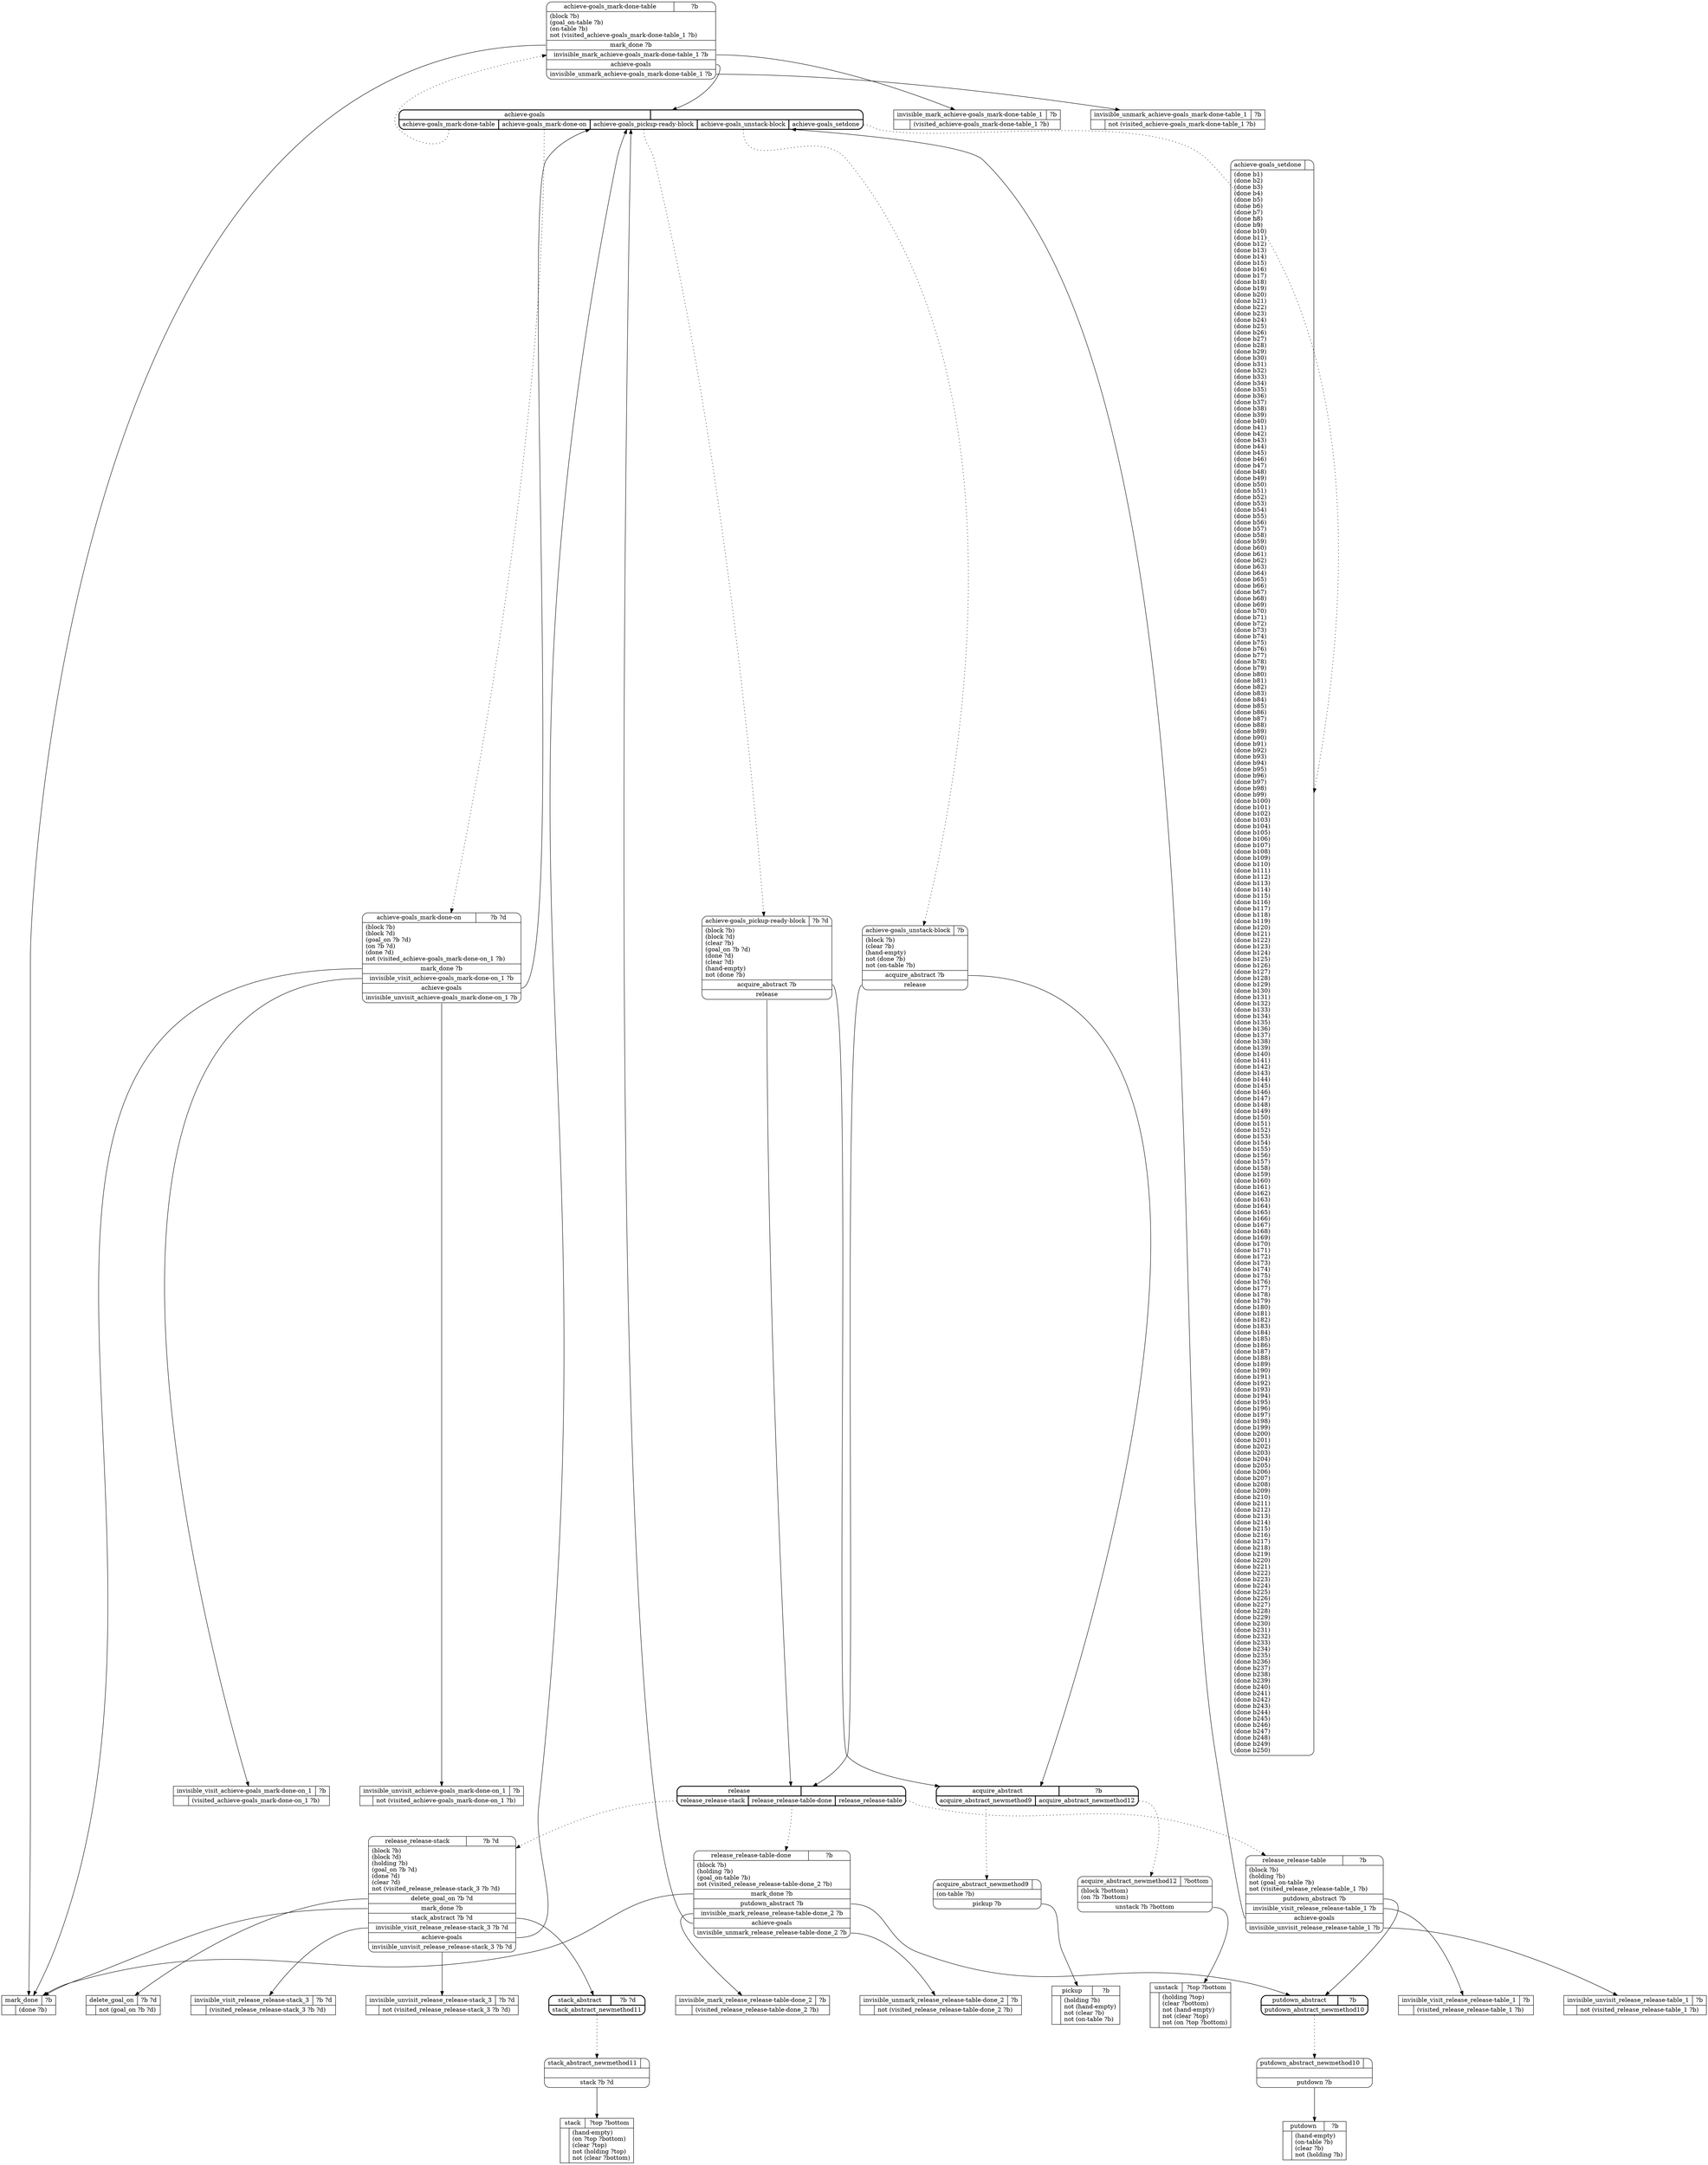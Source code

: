 // Generated by Hype
digraph "blocks" {
  nodesep=1
  ranksep=1
  // Operators
  "mark_done" [
    shape=record
    label="{{mark_done|?b}|{|(done ?b)\l}}"
  ]
  "delete_goal_on" [
    shape=record
    label="{{delete_goal_on|?b ?d}|{|not (goal_on ?b ?d)\l}}"
  ]
  "pickup" [
    shape=record
    label="{{pickup|?b}|{|(holding ?b)\lnot (hand-empty)\lnot (clear ?b)\lnot (on-table ?b)\l}}"
  ]
  "putdown" [
    shape=record
    label="{{putdown|?b}|{|(hand-empty)\l(on-table ?b)\l(clear ?b)\lnot (holding ?b)\l}}"
  ]
  "stack" [
    shape=record
    label="{{stack|?top ?bottom}|{|(hand-empty)\l(on ?top ?bottom)\l(clear ?top)\lnot (holding ?top)\lnot (clear ?bottom)\l}}"
  ]
  "unstack" [
    shape=record
    label="{{unstack|?top ?bottom}|{|(holding ?top)\l(clear ?bottom)\lnot (hand-empty)\lnot (clear ?top)\lnot (on ?top ?bottom)\l}}"
  ]
  "invisible_mark_achieve-goals_mark-done-table_1" [
    shape=record
    label="{{invisible_mark_achieve-goals_mark-done-table_1|?b}|{|(visited_achieve-goals_mark-done-table_1 ?b)\l}}"
  ]
  "invisible_unmark_achieve-goals_mark-done-table_1" [
    shape=record
    label="{{invisible_unmark_achieve-goals_mark-done-table_1|?b}|{|not (visited_achieve-goals_mark-done-table_1 ?b)\l}}"
  ]
  "invisible_visit_achieve-goals_mark-done-on_1" [
    shape=record
    label="{{invisible_visit_achieve-goals_mark-done-on_1|?b}|{|(visited_achieve-goals_mark-done-on_1 ?b)\l}}"
  ]
  "invisible_unvisit_achieve-goals_mark-done-on_1" [
    shape=record
    label="{{invisible_unvisit_achieve-goals_mark-done-on_1|?b}|{|not (visited_achieve-goals_mark-done-on_1 ?b)\l}}"
  ]
  "invisible_visit_release_release-stack_3" [
    shape=record
    label="{{invisible_visit_release_release-stack_3|?b ?d}|{|(visited_release_release-stack_3 ?b ?d)\l}}"
  ]
  "invisible_unvisit_release_release-stack_3" [
    shape=record
    label="{{invisible_unvisit_release_release-stack_3|?b ?d}|{|not (visited_release_release-stack_3 ?b ?d)\l}}"
  ]
  "invisible_mark_release_release-table-done_2" [
    shape=record
    label="{{invisible_mark_release_release-table-done_2|?b}|{|(visited_release_release-table-done_2 ?b)\l}}"
  ]
  "invisible_unmark_release_release-table-done_2" [
    shape=record
    label="{{invisible_unmark_release_release-table-done_2|?b}|{|not (visited_release_release-table-done_2 ?b)\l}}"
  ]
  "invisible_visit_release_release-table_1" [
    shape=record
    label="{{invisible_visit_release_release-table_1|?b}|{|(visited_release_release-table_1 ?b)\l}}"
  ]
  "invisible_unvisit_release_release-table_1" [
    shape=record
    label="{{invisible_unvisit_release_release-table_1|?b}|{|not (visited_release_release-table_1 ?b)\l}}"
  ]
  // Methods
  "achieve-goals" [
    shape=Mrecord
    style=bold
    label="{{achieve-goals|}|{<n0>achieve-goals_mark-done-table|<n1>achieve-goals_mark-done-on|<n2>achieve-goals_pickup-ready-block|<n3>achieve-goals_unstack-block|<n4>achieve-goals_setdone}}"
  ]
  "label_achieve-goals_mark-done-table" [
    shape=Mrecord
    label="{{achieve-goals_mark-done-table|?b}|(block ?b)\l(goal_on-table ?b)\l(on-table ?b)\lnot (visited_achieve-goals_mark-done-table_1 ?b)\l|<n0>mark_done ?b|<n1>invisible_mark_achieve-goals_mark-done-table_1 ?b|<n2>achieve-goals|<n3>invisible_unmark_achieve-goals_mark-done-table_1 ?b}"
  ]
  "achieve-goals":n0 -> "label_achieve-goals_mark-done-table" [style=dotted]
  "label_achieve-goals_mark-done-table":n0 -> "mark_done"
  "label_achieve-goals_mark-done-table":n1 -> "invisible_mark_achieve-goals_mark-done-table_1"
  "label_achieve-goals_mark-done-table":n2 -> "achieve-goals"
  "label_achieve-goals_mark-done-table":n3 -> "invisible_unmark_achieve-goals_mark-done-table_1"
  "label_achieve-goals_mark-done-on" [
    shape=Mrecord
    label="{{achieve-goals_mark-done-on|?b ?d}|(block ?b)\l(block ?d)\l(goal_on ?b ?d)\l(on ?b ?d)\l(done ?d)\lnot (visited_achieve-goals_mark-done-on_1 ?b)\l|<n0>mark_done ?b|<n1>invisible_visit_achieve-goals_mark-done-on_1 ?b|<n2>achieve-goals|<n3>invisible_unvisit_achieve-goals_mark-done-on_1 ?b}"
  ]
  "achieve-goals":n1 -> "label_achieve-goals_mark-done-on" [style=dotted]
  "label_achieve-goals_mark-done-on":n0 -> "mark_done"
  "label_achieve-goals_mark-done-on":n1 -> "invisible_visit_achieve-goals_mark-done-on_1"
  "label_achieve-goals_mark-done-on":n2 -> "achieve-goals"
  "label_achieve-goals_mark-done-on":n3 -> "invisible_unvisit_achieve-goals_mark-done-on_1"
  "label_achieve-goals_pickup-ready-block" [
    shape=Mrecord
    label="{{achieve-goals_pickup-ready-block|?b ?d}|(block ?b)\l(block ?d)\l(clear ?b)\l(goal_on ?b ?d)\l(done ?d)\l(clear ?d)\l(hand-empty)\lnot (done ?b)\l|<n0>acquire_abstract ?b|<n1>release}"
  ]
  "achieve-goals":n2 -> "label_achieve-goals_pickup-ready-block" [style=dotted]
  "label_achieve-goals_pickup-ready-block":n0 -> "acquire_abstract"
  "label_achieve-goals_pickup-ready-block":n1 -> "release"
  "label_achieve-goals_unstack-block" [
    shape=Mrecord
    label="{{achieve-goals_unstack-block|?b}|(block ?b)\l(clear ?b)\l(hand-empty)\lnot (done ?b)\lnot (on-table ?b)\l|<n0>acquire_abstract ?b|<n1>release}"
  ]
  "achieve-goals":n3 -> "label_achieve-goals_unstack-block" [style=dotted]
  "label_achieve-goals_unstack-block":n0 -> "acquire_abstract"
  "label_achieve-goals_unstack-block":n1 -> "release"
  "label_achieve-goals_setdone" [
    shape=Mrecord
    label="{{achieve-goals_setdone|}|(done b1)\l(done b2)\l(done b3)\l(done b4)\l(done b5)\l(done b6)\l(done b7)\l(done b8)\l(done b9)\l(done b10)\l(done b11)\l(done b12)\l(done b13)\l(done b14)\l(done b15)\l(done b16)\l(done b17)\l(done b18)\l(done b19)\l(done b20)\l(done b21)\l(done b22)\l(done b23)\l(done b24)\l(done b25)\l(done b26)\l(done b27)\l(done b28)\l(done b29)\l(done b30)\l(done b31)\l(done b32)\l(done b33)\l(done b34)\l(done b35)\l(done b36)\l(done b37)\l(done b38)\l(done b39)\l(done b40)\l(done b41)\l(done b42)\l(done b43)\l(done b44)\l(done b45)\l(done b46)\l(done b47)\l(done b48)\l(done b49)\l(done b50)\l(done b51)\l(done b52)\l(done b53)\l(done b54)\l(done b55)\l(done b56)\l(done b57)\l(done b58)\l(done b59)\l(done b60)\l(done b61)\l(done b62)\l(done b63)\l(done b64)\l(done b65)\l(done b66)\l(done b67)\l(done b68)\l(done b69)\l(done b70)\l(done b71)\l(done b72)\l(done b73)\l(done b74)\l(done b75)\l(done b76)\l(done b77)\l(done b78)\l(done b79)\l(done b80)\l(done b81)\l(done b82)\l(done b83)\l(done b84)\l(done b85)\l(done b86)\l(done b87)\l(done b88)\l(done b89)\l(done b90)\l(done b91)\l(done b92)\l(done b93)\l(done b94)\l(done b95)\l(done b96)\l(done b97)\l(done b98)\l(done b99)\l(done b100)\l(done b101)\l(done b102)\l(done b103)\l(done b104)\l(done b105)\l(done b106)\l(done b107)\l(done b108)\l(done b109)\l(done b110)\l(done b111)\l(done b112)\l(done b113)\l(done b114)\l(done b115)\l(done b116)\l(done b117)\l(done b118)\l(done b119)\l(done b120)\l(done b121)\l(done b122)\l(done b123)\l(done b124)\l(done b125)\l(done b126)\l(done b127)\l(done b128)\l(done b129)\l(done b130)\l(done b131)\l(done b132)\l(done b133)\l(done b134)\l(done b135)\l(done b136)\l(done b137)\l(done b138)\l(done b139)\l(done b140)\l(done b141)\l(done b142)\l(done b143)\l(done b144)\l(done b145)\l(done b146)\l(done b147)\l(done b148)\l(done b149)\l(done b150)\l(done b151)\l(done b152)\l(done b153)\l(done b154)\l(done b155)\l(done b156)\l(done b157)\l(done b158)\l(done b159)\l(done b160)\l(done b161)\l(done b162)\l(done b163)\l(done b164)\l(done b165)\l(done b166)\l(done b167)\l(done b168)\l(done b169)\l(done b170)\l(done b171)\l(done b172)\l(done b173)\l(done b174)\l(done b175)\l(done b176)\l(done b177)\l(done b178)\l(done b179)\l(done b180)\l(done b181)\l(done b182)\l(done b183)\l(done b184)\l(done b185)\l(done b186)\l(done b187)\l(done b188)\l(done b189)\l(done b190)\l(done b191)\l(done b192)\l(done b193)\l(done b194)\l(done b195)\l(done b196)\l(done b197)\l(done b198)\l(done b199)\l(done b200)\l(done b201)\l(done b202)\l(done b203)\l(done b204)\l(done b205)\l(done b206)\l(done b207)\l(done b208)\l(done b209)\l(done b210)\l(done b211)\l(done b212)\l(done b213)\l(done b214)\l(done b215)\l(done b216)\l(done b217)\l(done b218)\l(done b219)\l(done b220)\l(done b221)\l(done b222)\l(done b223)\l(done b224)\l(done b225)\l(done b226)\l(done b227)\l(done b228)\l(done b229)\l(done b230)\l(done b231)\l(done b232)\l(done b233)\l(done b234)\l(done b235)\l(done b236)\l(done b237)\l(done b238)\l(done b239)\l(done b240)\l(done b241)\l(done b242)\l(done b243)\l(done b244)\l(done b245)\l(done b246)\l(done b247)\l(done b248)\l(done b249)\l(done b250)\l}"
  ]
  "achieve-goals":n4 -> "label_achieve-goals_setdone" [style=dotted]
  "release" [
    shape=Mrecord
    style=bold
    label="{{release|}|{<n0>release_release-stack|<n1>release_release-table-done|<n2>release_release-table}}"
  ]
  "label_release_release-stack" [
    shape=Mrecord
    label="{{release_release-stack|?b ?d}|(block ?b)\l(block ?d)\l(holding ?b)\l(goal_on ?b ?d)\l(done ?d)\l(clear ?d)\lnot (visited_release_release-stack_3 ?b ?d)\l|<n0>delete_goal_on ?b ?d|<n1>mark_done ?b|<n2>stack_abstract ?b ?d|<n3>invisible_visit_release_release-stack_3 ?b ?d|<n4>achieve-goals|<n5>invisible_unvisit_release_release-stack_3 ?b ?d}"
  ]
  "release":n0 -> "label_release_release-stack" [style=dotted]
  "label_release_release-stack":n0 -> "delete_goal_on"
  "label_release_release-stack":n1 -> "mark_done"
  "label_release_release-stack":n2 -> "stack_abstract"
  "label_release_release-stack":n3 -> "invisible_visit_release_release-stack_3"
  "label_release_release-stack":n4 -> "achieve-goals"
  "label_release_release-stack":n5 -> "invisible_unvisit_release_release-stack_3"
  "label_release_release-table-done" [
    shape=Mrecord
    label="{{release_release-table-done|?b}|(block ?b)\l(holding ?b)\l(goal_on-table ?b)\lnot (visited_release_release-table-done_2 ?b)\l|<n0>mark_done ?b|<n1>putdown_abstract ?b|<n2>invisible_mark_release_release-table-done_2 ?b|<n3>achieve-goals|<n4>invisible_unmark_release_release-table-done_2 ?b}"
  ]
  "release":n1 -> "label_release_release-table-done" [style=dotted]
  "label_release_release-table-done":n0 -> "mark_done"
  "label_release_release-table-done":n1 -> "putdown_abstract"
  "label_release_release-table-done":n2 -> "invisible_mark_release_release-table-done_2"
  "label_release_release-table-done":n3 -> "achieve-goals"
  "label_release_release-table-done":n4 -> "invisible_unmark_release_release-table-done_2"
  "label_release_release-table" [
    shape=Mrecord
    label="{{release_release-table|?b}|(block ?b)\l(holding ?b)\lnot (goal_on-table ?b)\lnot (visited_release_release-table_1 ?b)\l|<n0>putdown_abstract ?b|<n1>invisible_visit_release_release-table_1 ?b|<n2>achieve-goals|<n3>invisible_unvisit_release_release-table_1 ?b}"
  ]
  "release":n2 -> "label_release_release-table" [style=dotted]
  "label_release_release-table":n0 -> "putdown_abstract"
  "label_release_release-table":n1 -> "invisible_visit_release_release-table_1"
  "label_release_release-table":n2 -> "achieve-goals"
  "label_release_release-table":n3 -> "invisible_unvisit_release_release-table_1"
  "putdown_abstract" [
    shape=Mrecord
    style=bold
    label="{{putdown_abstract|?b}|{<n0>putdown_abstract_newmethod10}}"
  ]
  "label_putdown_abstract_newmethod10" [
    shape=Mrecord
    label="{{putdown_abstract_newmethod10|}||<n0>putdown ?b}"
  ]
  "putdown_abstract":n0 -> "label_putdown_abstract_newmethod10" [style=dotted]
  "label_putdown_abstract_newmethod10":n0 -> "putdown"
  "stack_abstract" [
    shape=Mrecord
    style=bold
    label="{{stack_abstract|?b ?d}|{<n0>stack_abstract_newmethod11}}"
  ]
  "label_stack_abstract_newmethod11" [
    shape=Mrecord
    label="{{stack_abstract_newmethod11|}||<n0>stack ?b ?d}"
  ]
  "stack_abstract":n0 -> "label_stack_abstract_newmethod11" [style=dotted]
  "label_stack_abstract_newmethod11":n0 -> "stack"
  "acquire_abstract" [
    shape=Mrecord
    style=bold
    label="{{acquire_abstract|?b}|{<n0>acquire_abstract_newmethod9|<n1>acquire_abstract_newmethod12}}"
  ]
  "label_acquire_abstract_newmethod9" [
    shape=Mrecord
    label="{{acquire_abstract_newmethod9|}|(on-table ?b)\l|<n0>pickup ?b}"
  ]
  "acquire_abstract":n0 -> "label_acquire_abstract_newmethod9" [style=dotted]
  "label_acquire_abstract_newmethod9":n0 -> "pickup"
  "label_acquire_abstract_newmethod12" [
    shape=Mrecord
    label="{{acquire_abstract_newmethod12|?bottom}|(block ?bottom)\l(on ?b ?bottom)\l|<n0>unstack ?b ?bottom}"
  ]
  "acquire_abstract":n1 -> "label_acquire_abstract_newmethod12" [style=dotted]
  "label_acquire_abstract_newmethod12":n0 -> "unstack"
}